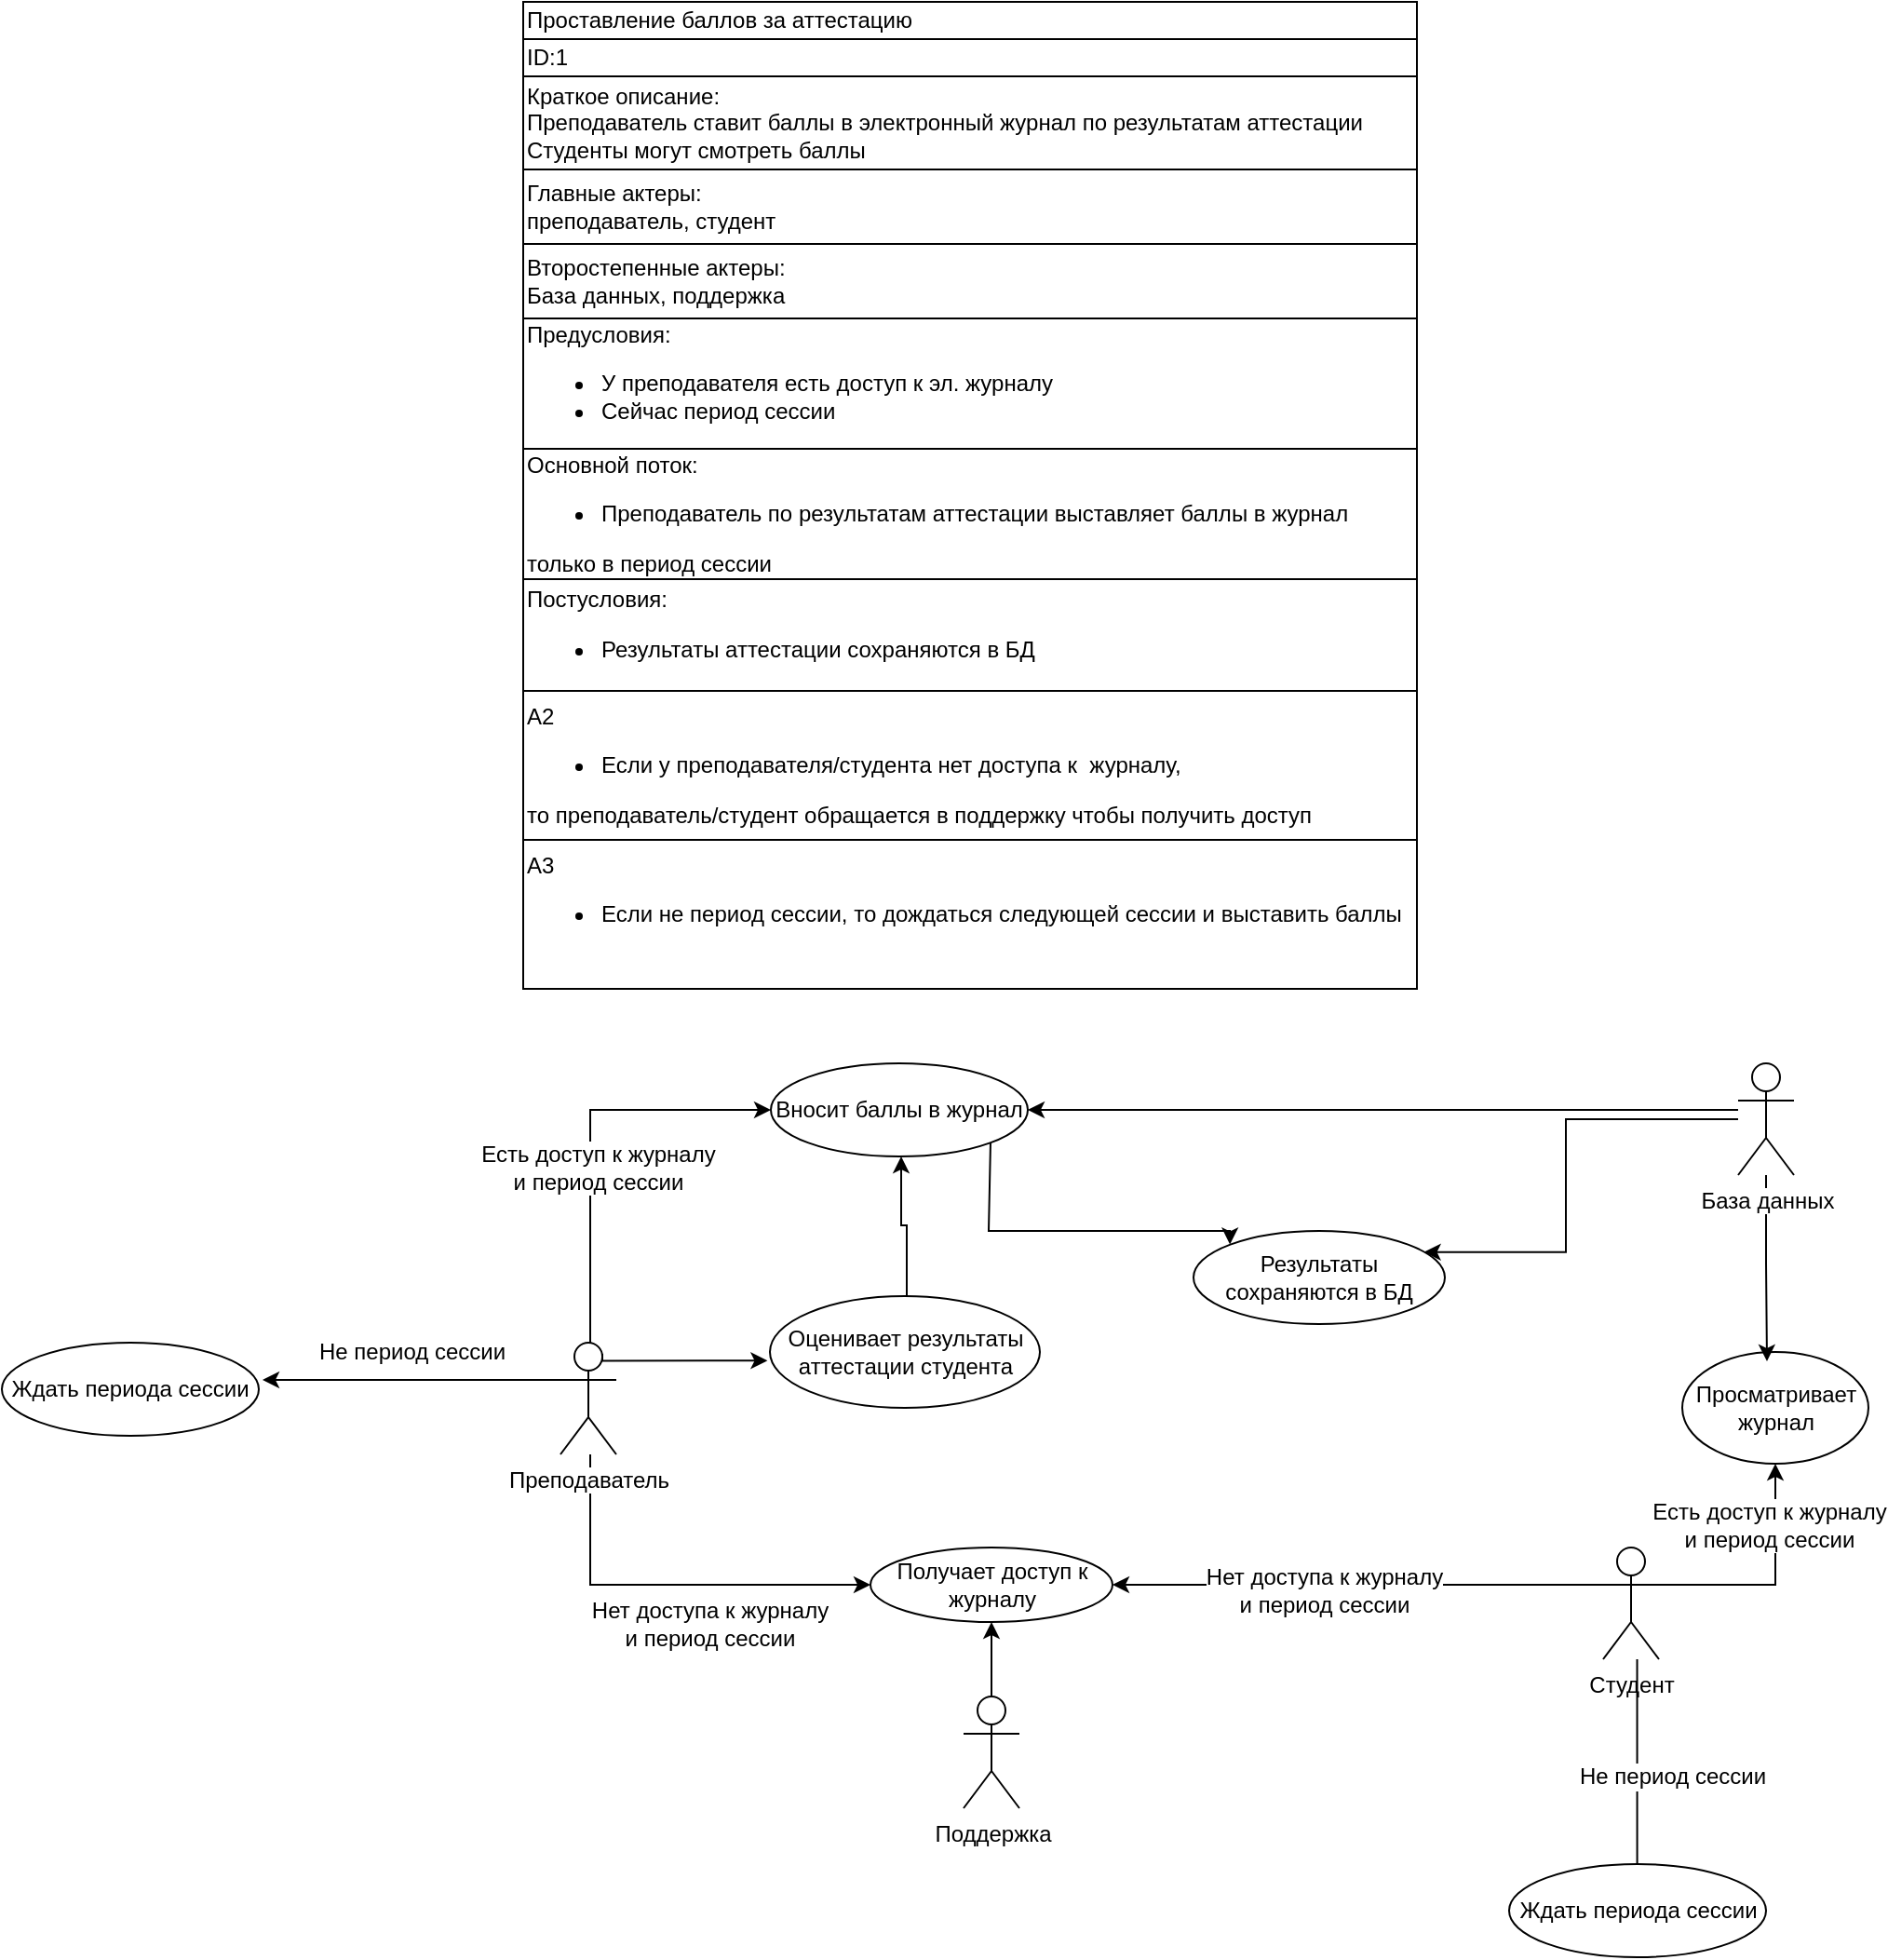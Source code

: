 <mxfile version="12.1.3" pages="3"><diagram id="wD0W2z_5STN056kuyoYP" name="Page-1"><mxGraphModel dx="5239" dy="3299" grid="1" gridSize="10" guides="1" tooltips="1" connect="1" arrows="1" fold="1" page="1" pageScale="1" pageWidth="1169" pageHeight="827" math="0" shadow="0"><root><mxCell id="0"/><mxCell id="1" parent="0"/><mxCell id="7LYHD-Ox6MP-5NoQDp8O-120" value="Проставление баллов за аттестацию&amp;nbsp;" style="html=1;strokeWidth=1;align=left;" vertex="1" parent="1"><mxGeometry x="-820" y="-1490" width="480" height="20" as="geometry"/></mxCell><mxCell id="7LYHD-Ox6MP-5NoQDp8O-121" value="ID:1" style="html=1;strokeWidth=1;align=left;" vertex="1" parent="1"><mxGeometry x="-820" y="-1470" width="480" height="20" as="geometry"/></mxCell><mxCell id="7LYHD-Ox6MP-5NoQDp8O-122" value="Краткое описание:&lt;br&gt;Преподаватель ставит баллы в электронный журнал по результатам аттестации&lt;br&gt;Студенты могут смотреть баллы" style="html=1;strokeWidth=1;align=left;" vertex="1" parent="1"><mxGeometry x="-820" y="-1450" width="480" height="50" as="geometry"/></mxCell><mxCell id="7LYHD-Ox6MP-5NoQDp8O-123" value="Главные актеры:&lt;br&gt;преподаватель, студент" style="html=1;strokeWidth=1;align=left;" vertex="1" parent="1"><mxGeometry x="-820" y="-1400" width="480" height="40" as="geometry"/></mxCell><mxCell id="7LYHD-Ox6MP-5NoQDp8O-124" value="Второстепенные актеры:&lt;br&gt;База данных, поддержка" style="html=1;strokeWidth=1;align=left;" vertex="1" parent="1"><mxGeometry x="-820" y="-1360" width="480" height="40" as="geometry"/></mxCell><mxCell id="7LYHD-Ox6MP-5NoQDp8O-125" value="Предусловия:&lt;br&gt;&lt;ul&gt;&lt;li&gt;У преподавателя есть доступ к эл. журналу&lt;/li&gt;&lt;li&gt;Сейчас период сессии&lt;/li&gt;&lt;/ul&gt;" style="html=1;strokeWidth=1;align=left;" vertex="1" parent="1"><mxGeometry x="-820" y="-1320" width="480" height="70" as="geometry"/></mxCell><mxCell id="7LYHD-Ox6MP-5NoQDp8O-126" value="Основной поток:&lt;br&gt;&lt;ul&gt;&lt;li&gt;Преподаватель по результатам аттестации выставляет баллы в журнал&amp;nbsp;&lt;/li&gt;&lt;/ul&gt;только в период сессии" style="html=1;strokeWidth=1;align=left;" vertex="1" parent="1"><mxGeometry x="-820" y="-1250" width="480" height="70" as="geometry"/></mxCell><mxCell id="7LYHD-Ox6MP-5NoQDp8O-127" value="Постусловия:&lt;br&gt;&lt;ul&gt;&lt;li&gt;Результаты аттестации сохраняются в БД&lt;/li&gt;&lt;/ul&gt;" style="html=1;strokeWidth=1;align=left;" vertex="1" parent="1"><mxGeometry x="-820" y="-1180" width="480" height="60" as="geometry"/></mxCell><mxCell id="7LYHD-Ox6MP-5NoQDp8O-128" value="А2&lt;br&gt;&lt;ul&gt;&lt;li&gt;Если у преподавателя/студента нет доступа к&amp;nbsp; журналу,&amp;nbsp;&lt;/li&gt;&lt;/ul&gt;&lt;span&gt;то преподаватель/студент обращается в поддержку чтобы получить доступ&lt;br&gt;&lt;/span&gt;" style="html=1;strokeWidth=1;align=left;" vertex="1" parent="1"><mxGeometry x="-820" y="-1120" width="480" height="80" as="geometry"/></mxCell><mxCell id="7LYHD-Ox6MP-5NoQDp8O-129" value="А3&lt;br&gt;&lt;ul&gt;&lt;li&gt;Если не период сессии, то дождаться следующей сессии и выставить баллы&lt;/li&gt;&lt;/ul&gt;&lt;span&gt;&lt;br&gt;&lt;/span&gt;" style="html=1;strokeWidth=1;align=left;" vertex="1" parent="1"><mxGeometry x="-820" y="-1040" width="480" height="80" as="geometry"/></mxCell><mxCell id="mCxWTzdOwmCVJoeV5AW2-6" value="" style="edgeStyle=orthogonalEdgeStyle;rounded=0;orthogonalLoop=1;jettySize=auto;html=1;fontSize=12;entryX=0.145;entryY=0.145;entryDx=0;entryDy=0;entryPerimeter=0;exitX=0.855;exitY=0.855;exitDx=0;exitDy=0;exitPerimeter=0;" edge="1" parent="1" source="7LYHD-Ox6MP-5NoQDp8O-130" target="7LYHD-Ox6MP-5NoQDp8O-134"><mxGeometry relative="1" as="geometry"><Array as="points"><mxPoint x="-570" y="-877"/><mxPoint x="-570" y="-830"/><mxPoint x="-441" y="-830"/></Array></mxGeometry></mxCell><mxCell id="7LYHD-Ox6MP-5NoQDp8O-130" value="Вносит баллы в журнал" style="strokeWidth=1;html=1;shape=mxgraph.flowchart.start_1;whiteSpace=wrap;align=center;fontSize=12;" vertex="1" parent="1"><mxGeometry x="-687" y="-920" width="138" height="50" as="geometry"/></mxCell><mxCell id="7LYHD-Ox6MP-5NoQDp8O-131" value="Просматривает журнал" style="strokeWidth=1;html=1;shape=mxgraph.flowchart.start_1;whiteSpace=wrap;align=center;fontSize=12;" vertex="1" parent="1"><mxGeometry x="-197.5" y="-765" width="100" height="60" as="geometry"/></mxCell><mxCell id="7LYHD-Ox6MP-5NoQDp8O-132" value="Получает доступ к журналу" style="strokeWidth=1;html=1;shape=mxgraph.flowchart.start_1;whiteSpace=wrap;align=center;fontSize=12;" vertex="1" parent="1"><mxGeometry x="-633.5" y="-660" width="130" height="40" as="geometry"/></mxCell><mxCell id="mCxWTzdOwmCVJoeV5AW2-1" value="" style="edgeStyle=orthogonalEdgeStyle;rounded=0;orthogonalLoop=1;jettySize=auto;html=1;fontSize=12;" edge="1" parent="1" source="7LYHD-Ox6MP-5NoQDp8O-133" target="7LYHD-Ox6MP-5NoQDp8O-130"><mxGeometry relative="1" as="geometry"><Array as="points"><mxPoint x="-614" y="-833"/><mxPoint x="-617" y="-833"/></Array></mxGeometry></mxCell><mxCell id="7LYHD-Ox6MP-5NoQDp8O-133" value="Оценивает результаты аттестации студента" style="strokeWidth=1;html=1;shape=mxgraph.flowchart.start_1;whiteSpace=wrap;align=center;fontSize=12;" vertex="1" parent="1"><mxGeometry x="-687.5" y="-795" width="145" height="60" as="geometry"/></mxCell><mxCell id="7LYHD-Ox6MP-5NoQDp8O-134" value="Результаты сохраняются в БД" style="strokeWidth=1;html=1;shape=mxgraph.flowchart.start_1;whiteSpace=wrap;align=center;fontSize=12;" vertex="1" parent="1"><mxGeometry x="-460" y="-830" width="135" height="50" as="geometry"/></mxCell><mxCell id="7LYHD-Ox6MP-5NoQDp8O-146" value="" style="edgeStyle=orthogonalEdgeStyle;rounded=0;orthogonalLoop=1;jettySize=auto;html=1;fontSize=12;entryX=0;entryY=0.5;entryDx=0;entryDy=0;entryPerimeter=0;" edge="1" parent="1" source="7LYHD-Ox6MP-5NoQDp8O-141" target="7LYHD-Ox6MP-5NoQDp8O-130"><mxGeometry relative="1" as="geometry"><mxPoint x="-785" y="-850" as="targetPoint"/><Array as="points"><mxPoint x="-784" y="-895"/></Array></mxGeometry></mxCell><mxCell id="7LYHD-Ox6MP-5NoQDp8O-147" value="Есть доступ к журналу&lt;br&gt;и период сессии" style="text;html=1;resizable=0;points=[];align=center;verticalAlign=middle;labelBackgroundColor=#ffffff;fontSize=12;" vertex="1" connectable="0" parent="7LYHD-Ox6MP-5NoQDp8O-146"><mxGeometry x="-0.155" y="-4" relative="1" as="geometry"><mxPoint as="offset"/></mxGeometry></mxCell><mxCell id="7LYHD-Ox6MP-5NoQDp8O-149" value="" style="edgeStyle=orthogonalEdgeStyle;rounded=0;orthogonalLoop=1;jettySize=auto;html=1;fontSize=12;entryX=0;entryY=0.5;entryDx=0;entryDy=0;entryPerimeter=0;" edge="1" parent="1" source="7LYHD-Ox6MP-5NoQDp8O-141" target="7LYHD-Ox6MP-5NoQDp8O-132"><mxGeometry relative="1" as="geometry"><mxPoint x="-690" y="-740" as="targetPoint"/><Array as="points"><mxPoint x="-784" y="-640"/></Array></mxGeometry></mxCell><mxCell id="7LYHD-Ox6MP-5NoQDp8O-150" value="Нет доступа к журналу&lt;br&gt;и период сессии" style="text;html=1;resizable=0;points=[];align=center;verticalAlign=middle;labelBackgroundColor=#ffffff;fontSize=12;" vertex="1" connectable="0" parent="7LYHD-Ox6MP-5NoQDp8O-149"><mxGeometry x="0.523" y="-6" relative="1" as="geometry"><mxPoint x="-34" y="14.5" as="offset"/></mxGeometry></mxCell><mxCell id="7LYHD-Ox6MP-5NoQDp8O-160" value="" style="edgeStyle=orthogonalEdgeStyle;rounded=0;orthogonalLoop=1;jettySize=auto;html=1;fontSize=12;entryX=-0.009;entryY=0.578;entryDx=0;entryDy=0;entryPerimeter=0;exitX=0.75;exitY=0.1;exitDx=0;exitDy=0;exitPerimeter=0;" edge="1" parent="1" source="7LYHD-Ox6MP-5NoQDp8O-141" target="7LYHD-Ox6MP-5NoQDp8O-133"><mxGeometry relative="1" as="geometry"><mxPoint x="-690" y="-740" as="targetPoint"/><Array as="points"><mxPoint x="-777" y="-760"/></Array></mxGeometry></mxCell><mxCell id="mCxWTzdOwmCVJoeV5AW2-10" value="" style="edgeStyle=orthogonalEdgeStyle;rounded=0;orthogonalLoop=1;jettySize=auto;html=1;fontSize=12;" edge="1" parent="1" source="7LYHD-Ox6MP-5NoQDp8O-141"><mxGeometry relative="1" as="geometry"><mxPoint x="-960" y="-750" as="targetPoint"/><Array as="points"><mxPoint x="-880" y="-750"/></Array></mxGeometry></mxCell><mxCell id="mCxWTzdOwmCVJoeV5AW2-12" value="Не период сессии" style="text;html=1;resizable=0;points=[];align=center;verticalAlign=middle;labelBackgroundColor=#ffffff;fontSize=12;" vertex="1" connectable="0" parent="mCxWTzdOwmCVJoeV5AW2-10"><mxGeometry x="0.212" y="1" relative="1" as="geometry"><mxPoint x="17" y="-16" as="offset"/></mxGeometry></mxCell><mxCell id="7LYHD-Ox6MP-5NoQDp8O-141" value="Преподаватель" style="shape=umlActor;verticalLabelPosition=bottom;labelBackgroundColor=#ffffff;verticalAlign=top;html=1;outlineConnect=0;strokeWidth=1;fontSize=12;align=center;" vertex="1" parent="1"><mxGeometry x="-800" y="-770" width="30" height="60" as="geometry"/></mxCell><mxCell id="7LYHD-Ox6MP-5NoQDp8O-154" value="" style="edgeStyle=orthogonalEdgeStyle;rounded=0;orthogonalLoop=1;jettySize=auto;html=1;fontSize=12;entryX=1;entryY=0.5;entryDx=0;entryDy=0;entryPerimeter=0;" edge="1" parent="1" source="7LYHD-Ox6MP-5NoQDp8O-142" target="7LYHD-Ox6MP-5NoQDp8O-132"><mxGeometry relative="1" as="geometry"><mxPoint x="-320" y="-630" as="targetPoint"/><Array as="points"><mxPoint x="-300" y="-640"/><mxPoint x="-300" y="-640"/></Array></mxGeometry></mxCell><mxCell id="7LYHD-Ox6MP-5NoQDp8O-157" value="Нет доступа к журналу&lt;br&gt;и период сессии" style="text;html=1;resizable=0;points=[];align=center;verticalAlign=middle;labelBackgroundColor=#ffffff;fontSize=12;" vertex="1" connectable="0" parent="7LYHD-Ox6MP-5NoQDp8O-154"><mxGeometry x="0.142" y="3" relative="1" as="geometry"><mxPoint as="offset"/></mxGeometry></mxCell><mxCell id="7LYHD-Ox6MP-5NoQDp8O-156" value="" style="edgeStyle=orthogonalEdgeStyle;rounded=0;orthogonalLoop=1;jettySize=auto;html=1;fontSize=12;entryX=0.5;entryY=1;entryDx=0;entryDy=0;entryPerimeter=0;" edge="1" parent="1" source="7LYHD-Ox6MP-5NoQDp8O-142" target="7LYHD-Ox6MP-5NoQDp8O-131"><mxGeometry relative="1" as="geometry"><mxPoint x="-225" y="-740" as="targetPoint"/><Array as="points"><mxPoint x="-148" y="-640"/></Array></mxGeometry></mxCell><mxCell id="7LYHD-Ox6MP-5NoQDp8O-158" value="Есть доступ к журналу&lt;br&gt;и период сессии" style="text;html=1;resizable=0;points=[];align=center;verticalAlign=middle;labelBackgroundColor=#ffffff;fontSize=12;" vertex="1" connectable="0" parent="7LYHD-Ox6MP-5NoQDp8O-156"><mxGeometry x="0.484" y="4" relative="1" as="geometry"><mxPoint as="offset"/></mxGeometry></mxCell><mxCell id="7LYHD-Ox6MP-5NoQDp8O-142" value="Студент&lt;span style=&quot;font-family: &amp;#34;helvetica&amp;#34; , &amp;#34;arial&amp;#34; , sans-serif ; font-size: 0px ; background-color: rgb(248 , 249 , 250)&quot;&gt;%3CmxGraphModel%3E%3Croot%3E%3CmxCell%20id%3D%220%22%2F%3E%3CmxCell%20id%3D%221%22%20parent%3D%220%22%2F%3E%3CmxCell%20id%3D%222%22%20value%3D%22%D0%9F%D1%80%D0%B5%D0%BF%D0%BE%D0%B4%D0%B0%D0%B2%D0%B0%D1%82%D0%B5%D0%BB%D1%8C%22%20style%3D%22shape%3DumlActor%3BverticalLabelPosition%3Dbottom%3BlabelBackgroundColor%3D%23ffffff%3BverticalAlign%3Dtop%3Bhtml%3D1%3BoutlineConnect%3D0%3BstrokeWidth%3D1%3BfontSize%3D12%3Balign%3Dcenter%3B%22%20vertex%3D%221%22%20parent%3D%221%22%3E%3CmxGeometry%20x%3D%22110%22%20y%3D%221120%22%20width%3D%2230%22%20height%3D%2260%22%20as%3D%22geometry%22%2F%3E%3C%2FmxCell%3E%3C%2Froot%3E%3C%2FmxGraphModel%3E&lt;/span&gt;" style="shape=umlActor;verticalLabelPosition=bottom;labelBackgroundColor=#ffffff;verticalAlign=top;html=1;outlineConnect=0;strokeWidth=1;fontSize=12;align=center;" vertex="1" parent="1"><mxGeometry x="-240" y="-660" width="30" height="60" as="geometry"/></mxCell><mxCell id="7LYHD-Ox6MP-5NoQDp8O-152" value="" style="edgeStyle=orthogonalEdgeStyle;rounded=0;orthogonalLoop=1;jettySize=auto;html=1;fontSize=12;" edge="1" parent="1" source="7LYHD-Ox6MP-5NoQDp8O-143" target="7LYHD-Ox6MP-5NoQDp8O-132"><mxGeometry relative="1" as="geometry"/></mxCell><mxCell id="7LYHD-Ox6MP-5NoQDp8O-143" value="Поддержка" style="shape=umlActor;verticalLabelPosition=bottom;labelBackgroundColor=#ffffff;verticalAlign=top;html=1;outlineConnect=0;strokeWidth=1;fontSize=12;align=center;" vertex="1" parent="1"><mxGeometry x="-583.5" y="-580" width="30" height="60" as="geometry"/></mxCell><mxCell id="mCxWTzdOwmCVJoeV5AW2-3" value="" style="edgeStyle=orthogonalEdgeStyle;rounded=0;orthogonalLoop=1;jettySize=auto;html=1;fontSize=12;entryX=1;entryY=0.5;entryDx=0;entryDy=0;entryPerimeter=0;" edge="1" parent="1" source="7LYHD-Ox6MP-5NoQDp8O-144" target="7LYHD-Ox6MP-5NoQDp8O-130"><mxGeometry relative="1" as="geometry"><mxPoint x="-247.5" y="-890" as="targetPoint"/><Array as="points"><mxPoint x="-260" y="-895"/><mxPoint x="-260" y="-895"/></Array></mxGeometry></mxCell><mxCell id="mCxWTzdOwmCVJoeV5AW2-5" value="" style="edgeStyle=orthogonalEdgeStyle;rounded=0;orthogonalLoop=1;jettySize=auto;html=1;fontSize=12;entryX=0.917;entryY=0.227;entryDx=0;entryDy=0;entryPerimeter=0;" edge="1" parent="1" source="7LYHD-Ox6MP-5NoQDp8O-144" target="7LYHD-Ox6MP-5NoQDp8O-134"><mxGeometry relative="1" as="geometry"><mxPoint x="-247.5" y="-890" as="targetPoint"/><Array as="points"><mxPoint x="-260" y="-890"/><mxPoint x="-260" y="-819"/></Array></mxGeometry></mxCell><mxCell id="mCxWTzdOwmCVJoeV5AW2-8" value="" style="edgeStyle=orthogonalEdgeStyle;rounded=0;orthogonalLoop=1;jettySize=auto;html=1;fontSize=12;entryX=0.455;entryY=0.083;entryDx=0;entryDy=0;entryPerimeter=0;" edge="1" parent="1" source="7LYHD-Ox6MP-5NoQDp8O-144" target="7LYHD-Ox6MP-5NoQDp8O-131"><mxGeometry relative="1" as="geometry"><mxPoint x="-152" y="-770" as="targetPoint"/></mxGeometry></mxCell><mxCell id="7LYHD-Ox6MP-5NoQDp8O-144" value="База данных" style="shape=umlActor;verticalLabelPosition=bottom;labelBackgroundColor=#ffffff;verticalAlign=top;html=1;outlineConnect=0;strokeWidth=1;fontSize=12;align=center;" vertex="1" parent="1"><mxGeometry x="-167.5" y="-920" width="30" height="60" as="geometry"/></mxCell><mxCell id="mCxWTzdOwmCVJoeV5AW2-11" value="Ждать периода сессии" style="strokeWidth=1;html=1;shape=mxgraph.flowchart.start_1;whiteSpace=wrap;align=center;fontSize=12;" vertex="1" parent="1"><mxGeometry x="-1100" y="-770" width="138" height="50" as="geometry"/></mxCell><mxCell id="mCxWTzdOwmCVJoeV5AW2-13" value="" style="edgeStyle=orthogonalEdgeStyle;rounded=0;orthogonalLoop=1;jettySize=auto;html=1;fontSize=12;entryX=0.5;entryY=0;entryDx=0;entryDy=0;entryPerimeter=0;" edge="1" parent="1" target="mCxWTzdOwmCVJoeV5AW2-15"><mxGeometry relative="1" as="geometry"><mxPoint x="-221.735" y="-600" as="sourcePoint"/><mxPoint x="-127.029" y="-460.412" as="targetPoint"/><Array as="points"><mxPoint x="-221.5" y="-480"/></Array></mxGeometry></mxCell><mxCell id="mCxWTzdOwmCVJoeV5AW2-14" value="Не период сессии" style="text;html=1;resizable=0;points=[];align=center;verticalAlign=middle;labelBackgroundColor=#ffffff;fontSize=12;" vertex="1" connectable="0" parent="mCxWTzdOwmCVJoeV5AW2-13"><mxGeometry x="0.212" y="1" relative="1" as="geometry"><mxPoint x="17" y="-16" as="offset"/></mxGeometry></mxCell><mxCell id="mCxWTzdOwmCVJoeV5AW2-15" value="Ждать периода сессии" style="strokeWidth=1;html=1;shape=mxgraph.flowchart.start_1;whiteSpace=wrap;align=center;fontSize=12;" vertex="1" parent="1"><mxGeometry x="-290.5" y="-490" width="138" height="50" as="geometry"/></mxCell></root></mxGraphModel></diagram><diagram id="DKUo7LU-GuZjMQ1rxodR" name="Page-2"><mxGraphModel dx="2713" dy="1097" grid="1" gridSize="10" guides="1" tooltips="1" connect="1" arrows="1" fold="1" page="1" pageScale="1" pageWidth="1169" pageHeight="827" math="0" shadow="0"><root><mxCell id="uxq13Xa6VfBl-ivUY6US-0"/><mxCell id="uxq13Xa6VfBl-ivUY6US-1" parent="uxq13Xa6VfBl-ivUY6US-0"/><mxCell id="lQ4ziVnlLH-cmJA4DXV_-0" value="" style="ellipse;html=1;shape=endState;fillColor=#000000;strokeColor=#ff0000;" vertex="1" parent="uxq13Xa6VfBl-ivUY6US-1"><mxGeometry x="217.5" y="570" width="30" height="30" as="geometry"/></mxCell><mxCell id="lQ4ziVnlLH-cmJA4DXV_-1" value="" style="endArrow=open;endFill=1;endSize=12;html=1;" edge="1" parent="uxq13Xa6VfBl-ivUY6US-1" target="lQ4ziVnlLH-cmJA4DXV_-2"><mxGeometry width="160" relative="1" as="geometry"><mxPoint x="235" y="130" as="sourcePoint"/><mxPoint x="235" y="180" as="targetPoint"/><Array as="points"><mxPoint x="235" y="150"/></Array></mxGeometry></mxCell><mxCell id="lQ4ziVnlLH-cmJA4DXV_-2" value="Проверить результаты аттестации" style="shape=ext;rounded=1;html=1;whiteSpace=wrap;" vertex="1" parent="uxq13Xa6VfBl-ivUY6US-1"><mxGeometry x="150" y="160" width="165" height="40" as="geometry"/></mxCell><mxCell id="lQ4ziVnlLH-cmJA4DXV_-3" value="" style="endArrow=open;endFill=1;endSize=12;html=1;exitX=0.457;exitY=1.004;exitDx=0;exitDy=0;exitPerimeter=0;" edge="1" parent="uxq13Xa6VfBl-ivUY6US-1" source="lQ4ziVnlLH-cmJA4DXV_-2"><mxGeometry width="160" relative="1" as="geometry"><mxPoint x="173" y="290" as="sourcePoint"/><mxPoint x="226.247" y="250" as="targetPoint"/></mxGeometry></mxCell><mxCell id="lQ4ziVnlLH-cmJA4DXV_-4" value="Ввести данные в эл журнал" style="shape=ext;rounded=1;html=1;whiteSpace=wrap;strokeWidth=1;" vertex="1" parent="uxq13Xa6VfBl-ivUY6US-1"><mxGeometry x="172.5" y="380" width="120" height="40" as="geometry"/></mxCell><mxCell id="lQ4ziVnlLH-cmJA4DXV_-5" value="Сохранить изменения" style="shape=ext;rounded=1;html=1;whiteSpace=wrap;strokeWidth=1;" vertex="1" parent="uxq13Xa6VfBl-ivUY6US-1"><mxGeometry x="172.5" y="480" width="120" height="40" as="geometry"/></mxCell><mxCell id="lQ4ziVnlLH-cmJA4DXV_-6" value="" style="endArrow=open;endFill=1;endSize=12;html=1;exitX=0.5;exitY=1;exitDx=0;exitDy=0;entryX=0.5;entryY=0;entryDx=0;entryDy=0;" edge="1" parent="uxq13Xa6VfBl-ivUY6US-1" source="lQ4ziVnlLH-cmJA4DXV_-5" target="lQ4ziVnlLH-cmJA4DXV_-0"><mxGeometry width="160" relative="1" as="geometry"><mxPoint x="150" y="620" as="sourcePoint"/><mxPoint x="310" y="620" as="targetPoint"/></mxGeometry></mxCell><mxCell id="lQ4ziVnlLH-cmJA4DXV_-7" value="" style="endArrow=open;endFill=1;endSize=12;html=1;exitX=0.5;exitY=1;exitDx=0;exitDy=0;entryX=0.5;entryY=0;entryDx=0;entryDy=0;" edge="1" parent="uxq13Xa6VfBl-ivUY6US-1" source="lQ4ziVnlLH-cmJA4DXV_-4" target="lQ4ziVnlLH-cmJA4DXV_-5"><mxGeometry width="160" relative="1" as="geometry"><mxPoint x="150" y="620" as="sourcePoint"/><mxPoint x="310" y="620" as="targetPoint"/></mxGeometry></mxCell><mxCell id="lQ4ziVnlLH-cmJA4DXV_-8" value="" style="strokeWidth=1;html=1;shape=mxgraph.flowchart.decision;whiteSpace=wrap;" vertex="1" parent="uxq13Xa6VfBl-ivUY6US-1"><mxGeometry x="199.5" y="250" width="53" height="30" as="geometry"/></mxCell><mxCell id="lQ4ziVnlLH-cmJA4DXV_-9" value="Ждать следующей сессии" style="shape=ext;rounded=1;html=1;whiteSpace=wrap;strokeWidth=1;" vertex="1" parent="uxq13Xa6VfBl-ivUY6US-1"><mxGeometry x="355" y="300" width="120" height="40" as="geometry"/></mxCell><mxCell id="lQ4ziVnlLH-cmJA4DXV_-10" value="" style="html=1;verticalAlign=bottom;endArrow=block;exitX=0.5;exitY=1;exitDx=0;exitDy=0;" edge="1" parent="uxq13Xa6VfBl-ivUY6US-1" source="lQ4ziVnlLH-cmJA4DXV_-9"><mxGeometry width="80" relative="1" as="geometry"><mxPoint x="150" y="620" as="sourcePoint"/><mxPoint x="293" y="400" as="targetPoint"/><Array as="points"><mxPoint x="415" y="400"/></Array></mxGeometry></mxCell><mxCell id="lQ4ziVnlLH-cmJA4DXV_-11" value="Сейчас не период сессии" style="html=1;verticalAlign=bottom;endArrow=block;entryX=0.5;entryY=0;entryDx=0;entryDy=0;" edge="1" parent="uxq13Xa6VfBl-ivUY6US-1" target="lQ4ziVnlLH-cmJA4DXV_-9"><mxGeometry width="80" relative="1" as="geometry"><mxPoint x="253" y="264.5" as="sourcePoint"/><mxPoint x="333" y="264.5" as="targetPoint"/><Array as="points"><mxPoint x="415" y="270"/></Array></mxGeometry></mxCell><mxCell id="lQ4ziVnlLH-cmJA4DXV_-12" value="Сейчас период сессии" style="html=1;verticalAlign=bottom;endArrow=block;exitX=0.5;exitY=1;exitDx=0;exitDy=0;exitPerimeter=0;" edge="1" parent="uxq13Xa6VfBl-ivUY6US-1" source="lQ4ziVnlLH-cmJA4DXV_-8"><mxGeometry width="80" relative="1" as="geometry"><mxPoint x="150" y="620" as="sourcePoint"/><mxPoint x="230" y="380" as="targetPoint"/></mxGeometry></mxCell><mxCell id="lQ4ziVnlLH-cmJA4DXV_-13" value="" style="ellipse;html=1;shape=endState;fillColor=#000000;strokeColor=none;" vertex="1" parent="uxq13Xa6VfBl-ivUY6US-1"><mxGeometry x="217.5" y="100" width="30" height="30" as="geometry"/></mxCell></root></mxGraphModel></diagram><diagram id="UpxN47j6AodPwA53KCiE" name="Page-3"><mxGraphModel dx="2713" dy="1097" grid="1" gridSize="10" guides="1" tooltips="1" connect="1" arrows="1" fold="1" page="1" pageScale="1" pageWidth="1169" pageHeight="827" math="0" shadow="0"><root><mxCell id="BbelM2EKbmcZOAF4cuKE-0"/><mxCell id="BbelM2EKbmcZOAF4cuKE-1" parent="BbelM2EKbmcZOAF4cuKE-0"/><mxCell id="BbelM2EKbmcZOAF4cuKE-2" value="Поддержка" style="swimlane;fontStyle=1;align=center;verticalAlign=top;childLayout=stackLayout;horizontal=1;startSize=26;horizontalStack=0;resizeParent=1;resizeParentMax=0;resizeLast=0;collapsible=1;marginBottom=0;strokeWidth=1;" vertex="1" parent="BbelM2EKbmcZOAF4cuKE-1"><mxGeometry x="153.5" y="150" width="180" height="86" as="geometry"/></mxCell><mxCell id="BbelM2EKbmcZOAF4cuKE-3" value="+ field: type" style="text;strokeColor=none;fillColor=none;align=left;verticalAlign=top;spacingLeft=4;spacingRight=4;overflow=hidden;rotatable=0;points=[[0,0.5],[1,0.5]];portConstraint=eastwest;" vertex="1" parent="BbelM2EKbmcZOAF4cuKE-2"><mxGeometry y="26" width="180" height="26" as="geometry"/></mxCell><mxCell id="BbelM2EKbmcZOAF4cuKE-4" value="" style="line;strokeWidth=1;fillColor=none;align=left;verticalAlign=middle;spacingTop=-1;spacingLeft=3;spacingRight=3;rotatable=0;labelPosition=right;points=[];portConstraint=eastwest;" vertex="1" parent="BbelM2EKbmcZOAF4cuKE-2"><mxGeometry y="52" width="180" height="8" as="geometry"/></mxCell><mxCell id="BbelM2EKbmcZOAF4cuKE-5" value="Предоставляет доступ к ЭЖ()" style="text;strokeColor=none;fillColor=none;align=left;verticalAlign=top;spacingLeft=4;spacingRight=4;overflow=hidden;rotatable=0;points=[[0,0.5],[1,0.5]];portConstraint=eastwest;" vertex="1" parent="BbelM2EKbmcZOAF4cuKE-2"><mxGeometry y="60" width="180" height="26" as="geometry"/></mxCell><mxCell id="BbelM2EKbmcZOAF4cuKE-6" value="Преподаватель" style="swimlane;fontStyle=1;align=center;verticalAlign=top;childLayout=stackLayout;horizontal=1;startSize=26;horizontalStack=0;resizeParent=1;resizeParentMax=0;resizeLast=0;collapsible=1;marginBottom=0;strokeWidth=1;" vertex="1" parent="BbelM2EKbmcZOAF4cuKE-1"><mxGeometry x="383.5" y="150" width="250" height="130" as="geometry"/></mxCell><mxCell id="BbelM2EKbmcZOAF4cuKE-7" value="+ field: type" style="text;strokeColor=none;fillColor=none;align=left;verticalAlign=top;spacingLeft=4;spacingRight=4;overflow=hidden;rotatable=0;points=[[0,0.5],[1,0.5]];portConstraint=eastwest;" vertex="1" parent="BbelM2EKbmcZOAF4cuKE-6"><mxGeometry y="26" width="250" height="26" as="geometry"/></mxCell><mxCell id="BbelM2EKbmcZOAF4cuKE-8" value="" style="line;strokeWidth=1;fillColor=none;align=left;verticalAlign=middle;spacingTop=-1;spacingLeft=3;spacingRight=3;rotatable=0;labelPosition=right;points=[];portConstraint=eastwest;" vertex="1" parent="BbelM2EKbmcZOAF4cuKE-6"><mxGeometry y="52" width="250" height="8" as="geometry"/></mxCell><mxCell id="BbelM2EKbmcZOAF4cuKE-9" value="Оценивает результаты аттестации()&#10;Выставляет баллы в ЭЖ в период сессии()&#10;Получает доступ к ЭЖ через поддержку, &#10;если его нет()" style="text;strokeColor=none;fillColor=none;align=left;verticalAlign=top;spacingLeft=4;spacingRight=4;overflow=hidden;rotatable=0;points=[[0,0.5],[1,0.5]];portConstraint=eastwest;" vertex="1" parent="BbelM2EKbmcZOAF4cuKE-6"><mxGeometry y="60" width="250" height="70" as="geometry"/></mxCell><mxCell id="BbelM2EKbmcZOAF4cuKE-10" value="Студент" style="swimlane;fontStyle=1;align=center;verticalAlign=top;childLayout=stackLayout;horizontal=1;startSize=26;horizontalStack=0;resizeParent=1;resizeParentMax=0;resizeLast=0;collapsible=1;marginBottom=0;strokeWidth=1;" vertex="1" parent="BbelM2EKbmcZOAF4cuKE-1"><mxGeometry x="150" y="320" width="190" height="120" as="geometry"/></mxCell><mxCell id="BbelM2EKbmcZOAF4cuKE-11" value="+ field: type" style="text;strokeColor=none;fillColor=none;align=left;verticalAlign=top;spacingLeft=4;spacingRight=4;overflow=hidden;rotatable=0;points=[[0,0.5],[1,0.5]];portConstraint=eastwest;" vertex="1" parent="BbelM2EKbmcZOAF4cuKE-10"><mxGeometry y="26" width="190" height="26" as="geometry"/></mxCell><mxCell id="BbelM2EKbmcZOAF4cuKE-12" value="" style="line;strokeWidth=1;fillColor=none;align=left;verticalAlign=middle;spacingTop=-1;spacingLeft=3;spacingRight=3;rotatable=0;labelPosition=right;points=[];portConstraint=eastwest;" vertex="1" parent="BbelM2EKbmcZOAF4cuKE-10"><mxGeometry y="52" width="190" height="8" as="geometry"/></mxCell><mxCell id="BbelM2EKbmcZOAF4cuKE-13" value="Просматривает ЭЖ()&#10;Получает доступ к ЭЖ через&#10;поддержку, если его нет()" style="text;strokeColor=none;fillColor=none;align=left;verticalAlign=top;spacingLeft=4;spacingRight=4;overflow=hidden;rotatable=0;points=[[0,0.5],[1,0.5]];portConstraint=eastwest;" vertex="1" parent="BbelM2EKbmcZOAF4cuKE-10"><mxGeometry y="60" width="190" height="60" as="geometry"/></mxCell><mxCell id="BbelM2EKbmcZOAF4cuKE-14" value="Электронный журнал" style="swimlane;fontStyle=1;align=center;verticalAlign=top;childLayout=stackLayout;horizontal=1;startSize=26;horizontalStack=0;resizeParent=1;resizeParentMax=0;resizeLast=0;collapsible=1;marginBottom=0;strokeWidth=1;" vertex="1" parent="BbelM2EKbmcZOAF4cuKE-1"><mxGeometry x="383.5" y="320" width="160" height="60" as="geometry"/></mxCell><mxCell id="BbelM2EKbmcZOAF4cuKE-15" value="Баллы студентов" style="text;strokeColor=none;fillColor=none;align=left;verticalAlign=top;spacingLeft=4;spacingRight=4;overflow=hidden;rotatable=0;points=[[0,0.5],[1,0.5]];portConstraint=eastwest;" vertex="1" parent="BbelM2EKbmcZOAF4cuKE-14"><mxGeometry y="26" width="160" height="26" as="geometry"/></mxCell><mxCell id="BbelM2EKbmcZOAF4cuKE-16" value="" style="line;strokeWidth=1;fillColor=none;align=left;verticalAlign=middle;spacingTop=-1;spacingLeft=3;spacingRight=3;rotatable=0;labelPosition=right;points=[];portConstraint=eastwest;" vertex="1" parent="BbelM2EKbmcZOAF4cuKE-14"><mxGeometry y="52" width="160" height="8" as="geometry"/></mxCell><mxCell id="BbelM2EKbmcZOAF4cuKE-17" value="Аттестация" style="swimlane;fontStyle=1;align=center;verticalAlign=top;childLayout=stackLayout;horizontal=1;startSize=26;horizontalStack=0;resizeParent=1;resizeParentMax=0;resizeLast=0;collapsible=1;marginBottom=0;strokeWidth=1;" vertex="1" parent="BbelM2EKbmcZOAF4cuKE-1"><mxGeometry x="603.5" y="320" width="160" height="60" as="geometry"/></mxCell><mxCell id="BbelM2EKbmcZOAF4cuKE-18" value="Результаты аттестации" style="text;strokeColor=none;fillColor=none;align=left;verticalAlign=top;spacingLeft=4;spacingRight=4;overflow=hidden;rotatable=0;points=[[0,0.5],[1,0.5]];portConstraint=eastwest;" vertex="1" parent="BbelM2EKbmcZOAF4cuKE-17"><mxGeometry y="26" width="160" height="26" as="geometry"/></mxCell><mxCell id="BbelM2EKbmcZOAF4cuKE-19" value="" style="line;strokeWidth=1;fillColor=none;align=left;verticalAlign=middle;spacingTop=-1;spacingLeft=3;spacingRight=3;rotatable=0;labelPosition=right;points=[];portConstraint=eastwest;" vertex="1" parent="BbelM2EKbmcZOAF4cuKE-17"><mxGeometry y="52" width="160" height="8" as="geometry"/></mxCell><mxCell id="BbelM2EKbmcZOAF4cuKE-20" value="База данных" style="swimlane;fontStyle=1;align=center;verticalAlign=top;childLayout=stackLayout;horizontal=1;startSize=26;horizontalStack=0;resizeParent=1;resizeParentMax=0;resizeLast=0;collapsible=1;marginBottom=0;strokeWidth=1;" vertex="1" parent="BbelM2EKbmcZOAF4cuKE-1"><mxGeometry x="383.5" y="470" width="190" height="60" as="geometry"/></mxCell><mxCell id="BbelM2EKbmcZOAF4cuKE-21" value="Сохраняет изменения в ЭЖ()" style="text;strokeColor=none;fillColor=none;align=left;verticalAlign=top;spacingLeft=4;spacingRight=4;overflow=hidden;rotatable=0;points=[[0,0.5],[1,0.5]];portConstraint=eastwest;" vertex="1" parent="BbelM2EKbmcZOAF4cuKE-20"><mxGeometry y="26" width="190" height="26" as="geometry"/></mxCell><mxCell id="BbelM2EKbmcZOAF4cuKE-22" value="" style="line;strokeWidth=1;fillColor=none;align=left;verticalAlign=middle;spacingTop=-1;spacingLeft=3;spacingRight=3;rotatable=0;labelPosition=right;points=[];portConstraint=eastwest;" vertex="1" parent="BbelM2EKbmcZOAF4cuKE-20"><mxGeometry y="52" width="190" height="8" as="geometry"/></mxCell><mxCell id="BbelM2EKbmcZOAF4cuKE-23" value="" style="line;strokeWidth=1;fillColor=none;align=left;verticalAlign=middle;spacingTop=-1;spacingLeft=3;spacingRight=3;rotatable=0;labelPosition=right;points=[];portConstraint=eastwest;" vertex="1" parent="BbelM2EKbmcZOAF4cuKE-1"><mxGeometry x="333.5" y="185" width="50" height="8" as="geometry"/></mxCell><mxCell id="BbelM2EKbmcZOAF4cuKE-24" value="" style="endArrow=none;html=1;edgeStyle=orthogonalEdgeStyle;entryX=0.25;entryY=0;entryDx=0;entryDy=0;" edge="1" parent="BbelM2EKbmcZOAF4cuKE-1" target="BbelM2EKbmcZOAF4cuKE-10"><mxGeometry relative="1" as="geometry"><mxPoint x="198.167" y="239" as="sourcePoint"/><mxPoint x="336.5" y="290" as="targetPoint"/><Array as="points"><mxPoint x="197.5" y="238"/></Array></mxGeometry></mxCell><mxCell id="BbelM2EKbmcZOAF4cuKE-25" value="" style="endArrow=none;html=1;edgeStyle=orthogonalEdgeStyle;entryX=0.25;entryY=0;entryDx=0;entryDy=0;exitX=0.891;exitY=1.179;exitDx=0;exitDy=0;exitPerimeter=0;" edge="1" parent="BbelM2EKbmcZOAF4cuKE-1" source="BbelM2EKbmcZOAF4cuKE-5" target="BbelM2EKbmcZOAF4cuKE-14"><mxGeometry relative="1" as="geometry"><mxPoint x="363.278" y="259.944" as="sourcePoint"/><mxPoint x="363.278" y="341.056" as="targetPoint"/><Array as="points"><mxPoint x="313.5" y="300"/><mxPoint x="423.5" y="300"/></Array></mxGeometry></mxCell><mxCell id="BbelM2EKbmcZOAF4cuKE-26" value="" style="endArrow=none;html=1;edgeStyle=orthogonalEdgeStyle;exitX=0.322;exitY=1.01;exitDx=0;exitDy=0;exitPerimeter=0;" edge="1" parent="BbelM2EKbmcZOAF4cuKE-1" source="BbelM2EKbmcZOAF4cuKE-9"><mxGeometry relative="1" as="geometry"><mxPoint x="207.278" y="248.444" as="sourcePoint"/><mxPoint x="464.833" y="309" as="targetPoint"/><Array as="points"><mxPoint x="463.5" y="330"/></Array></mxGeometry></mxCell><mxCell id="BbelM2EKbmcZOAF4cuKE-27" value="" style="endArrow=none;html=1;edgeStyle=orthogonalEdgeStyle;entryX=0.377;entryY=-0.007;entryDx=0;entryDy=0;entryPerimeter=0;" edge="1" parent="BbelM2EKbmcZOAF4cuKE-1" target="BbelM2EKbmcZOAF4cuKE-20"><mxGeometry relative="1" as="geometry"><mxPoint x="454.833" y="379" as="sourcePoint"/><mxPoint x="453.278" y="461.556" as="targetPoint"/><Array as="points"><mxPoint x="452.5" y="380"/><mxPoint x="453.5" y="380"/></Array></mxGeometry></mxCell><mxCell id="BbelM2EKbmcZOAF4cuKE-28" value="" style="endArrow=none;html=1;edgeStyle=orthogonalEdgeStyle;" edge="1" parent="BbelM2EKbmcZOAF4cuKE-1"><mxGeometry relative="1" as="geometry"><mxPoint x="614.833" y="282.333" as="sourcePoint"/><mxPoint x="614.833" y="319" as="targetPoint"/><Array as="points"><mxPoint x="613" y="280.5"/><mxPoint x="614" y="280.5"/></Array></mxGeometry></mxCell></root></mxGraphModel></diagram></mxfile>